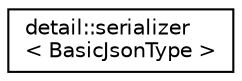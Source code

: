 digraph "Graphical Class Hierarchy"
{
 // LATEX_PDF_SIZE
  edge [fontname="Helvetica",fontsize="10",labelfontname="Helvetica",labelfontsize="10"];
  node [fontname="Helvetica",fontsize="10",shape=record];
  rankdir="LR";
  Node0 [label="detail::serializer\l\< BasicJsonType \>",height=0.2,width=0.4,color="black", fillcolor="white", style="filled",URL="$classdetail_1_1serializer.html",tooltip=" "];
}
